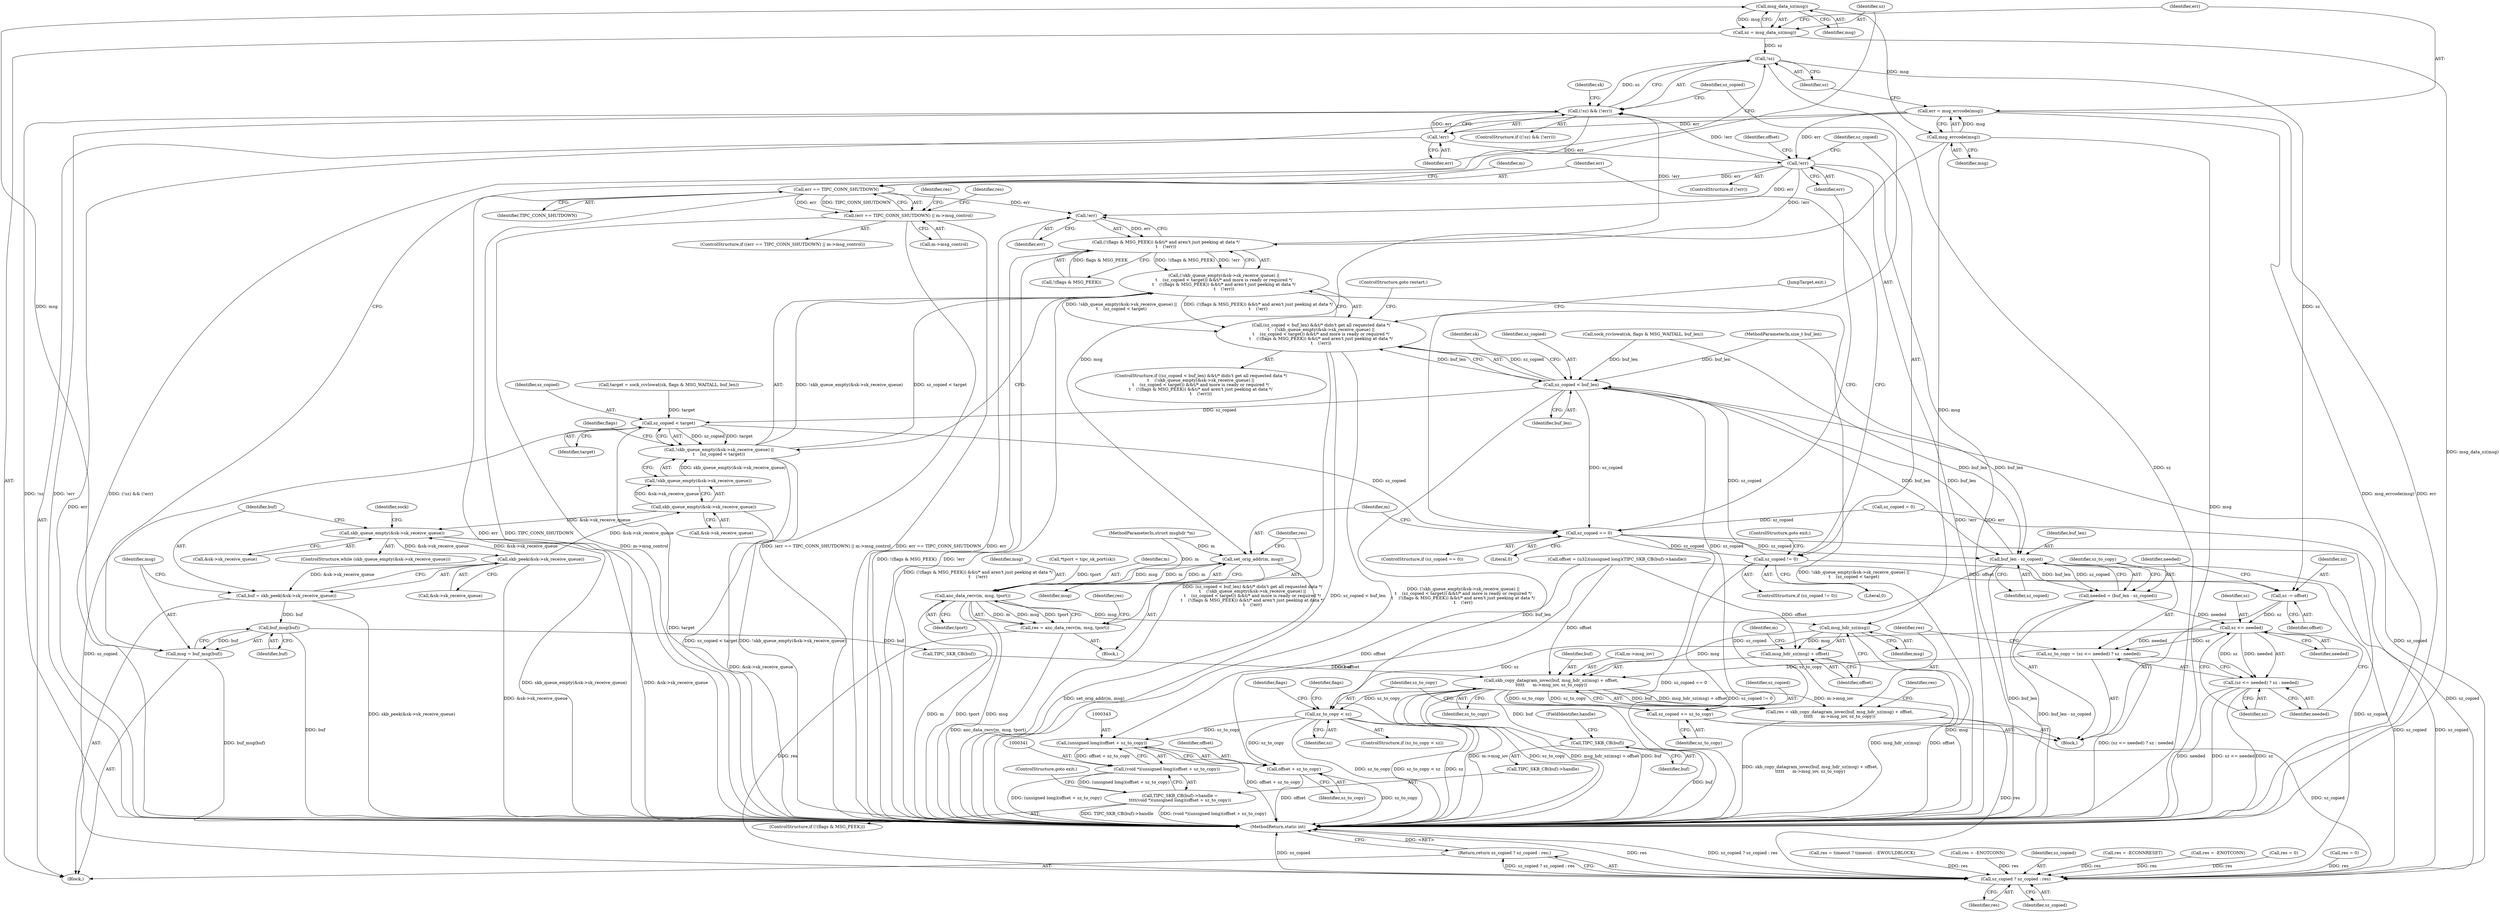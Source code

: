 digraph "0_linux_f3d3342602f8bcbf37d7c46641cb9bca7618eb1c_33@pointer" {
"1000243" [label="(Call,msg_data_sz(msg))"];
"1000237" [label="(Call,msg = buf_msg(buf))"];
"1000239" [label="(Call,buf_msg(buf))"];
"1000230" [label="(Call,buf = skb_peek(&sk->sk_receive_queue))"];
"1000232" [label="(Call,skb_peek(&sk->sk_receive_queue))"];
"1000186" [label="(Call,skb_queue_empty(&sk->sk_receive_queue))"];
"1000403" [label="(Call,skb_queue_empty(&sk->sk_receive_queue))"];
"1000241" [label="(Call,sz = msg_data_sz(msg))"];
"1000251" [label="(Call,!sz)"];
"1000250" [label="(Call,(!sz) && (!err))"];
"1000291" [label="(Call,sz -= offset)"];
"1000302" [label="(Call,sz <= needed)"];
"1000299" [label="(Call,sz_to_copy = (sz <= needed) ? sz : needed)"];
"1000309" [label="(Call,skb_copy_datagram_iovec(buf, msg_hdr_sz(msg) + offset,\n\t\t\t\t\t      m->msg_iov, sz_to_copy))"];
"1000307" [label="(Call,res = skb_copy_datagram_iovec(buf, msg_hdr_sz(msg) + offset,\n\t\t\t\t\t      m->msg_iov, sz_to_copy))"];
"1000423" [label="(Call,sz_copied ? sz_copied : res)"];
"1000422" [label="(Return,return sz_copied ? sz_copied : res;)"];
"1000322" [label="(Call,sz_copied += sz_to_copy)"];
"1000397" [label="(Call,sz_copied < buf_len)"];
"1000260" [label="(Call,sz_copied == 0)"];
"1000296" [label="(Call,buf_len - sz_copied)"];
"1000294" [label="(Call,needed = (buf_len - sz_copied))"];
"1000351" [label="(Call,sz_copied != 0)"];
"1000396" [label="(Call,(sz_copied < buf_len) &&\t/* didn't get all requested data */\n\t    (!skb_queue_empty(&sk->sk_receive_queue) ||\n\t    (sz_copied < target)) &&\t/* and more is ready or required */\n\t    (!(flags & MSG_PEEK)) &&\t/* and aren't just peeking at data */\n\t    (!err))"];
"1000408" [label="(Call,sz_copied < target)"];
"1000401" [label="(Call,!skb_queue_empty(&sk->sk_receive_queue) ||\n\t    (sz_copied < target))"];
"1000400" [label="(Call,(!skb_queue_empty(&sk->sk_receive_queue) ||\n\t    (sz_copied < target)) &&\t/* and more is ready or required */\n\t    (!(flags & MSG_PEEK)) &&\t/* and aren't just peeking at data */\n\t    (!err))"];
"1000326" [label="(Call,sz_to_copy < sz)"];
"1000342" [label="(Call,(unsigned long)(offset + sz_to_copy))"];
"1000340" [label="(Call,(void *)(unsigned long)(offset + sz_to_copy))"];
"1000335" [label="(Call,TIPC_SKB_CB(buf)->handle =\n\t\t\t\t(void *)(unsigned long)(offset + sz_to_copy))"];
"1000344" [label="(Call,offset + sz_to_copy)"];
"1000337" [label="(Call,TIPC_SKB_CB(buf))"];
"1000301" [label="(Call,(sz <= needed) ? sz : needed)"];
"1000247" [label="(Call,msg_errcode(msg))"];
"1000245" [label="(Call,err = msg_errcode(msg))"];
"1000253" [label="(Call,!err)"];
"1000277" [label="(Call,!err)"];
"1000357" [label="(Call,err == TIPC_CONN_SHUTDOWN)"];
"1000356" [label="(Call,(err == TIPC_CONN_SHUTDOWN) || m->msg_control)"];
"1000416" [label="(Call,!err)"];
"1000411" [label="(Call,(!(flags & MSG_PEEK)) &&\t/* and aren't just peeking at data */\n\t    (!err))"];
"1000264" [label="(Call,set_orig_addr(m, msg))"];
"1000269" [label="(Call,anc_data_recv(m, msg, tport))"];
"1000267" [label="(Call,res = anc_data_recv(m, msg, tport))"];
"1000312" [label="(Call,msg_hdr_sz(msg))"];
"1000311" [label="(Call,msg_hdr_sz(msg) + offset)"];
"1000325" [label="(ControlStructure,if (sz_to_copy < sz))"];
"1000411" [label="(Call,(!(flags & MSG_PEEK)) &&\t/* and aren't just peeking at data */\n\t    (!err))"];
"1000298" [label="(Identifier,sz_copied)"];
"1000239" [label="(Call,buf_msg(buf))"];
"1000303" [label="(Identifier,sz)"];
"1000340" [label="(Call,(void *)(unsigned long)(offset + sz_to_copy))"];
"1000309" [label="(Call,skb_copy_datagram_iovec(buf, msg_hdr_sz(msg) + offset,\n\t\t\t\t\t      m->msg_iov, sz_to_copy))"];
"1000116" [label="(MethodParameterIn,struct msghdr *m)"];
"1000368" [label="(Identifier,res)"];
"1000230" [label="(Call,buf = skb_peek(&sk->sk_receive_queue))"];
"1000272" [label="(Identifier,tport)"];
"1000322" [label="(Call,sz_copied += sz_to_copy)"];
"1000423" [label="(Call,sz_copied ? sz_copied : res)"];
"1000345" [label="(Identifier,offset)"];
"1000209" [label="(Call,res = timeout ? timeout : -EWOULDBLOCK)"];
"1000247" [label="(Call,msg_errcode(msg))"];
"1000320" [label="(Identifier,res)"];
"1000339" [label="(FieldIdentifier,handle)"];
"1000185" [label="(ControlStructure,while (skb_queue_empty(&sk->sk_receive_queue)))"];
"1000277" [label="(Call,!err)"];
"1000404" [label="(Call,&sk->sk_receive_queue)"];
"1000139" [label="(Call,sz_copied = 0)"];
"1000402" [label="(Call,!skb_queue_empty(&sk->sk_receive_queue))"];
"1000360" [label="(Call,m->msg_control)"];
"1000294" [label="(Call,needed = (buf_len - sz_copied))"];
"1000232" [label="(Call,skb_peek(&sk->sk_receive_queue))"];
"1000169" [label="(Call,target = sock_rcvlowat(sk, flags & MSG_WAITALL, buf_len))"];
"1000263" [label="(Block,)"];
"1000346" [label="(Identifier,sz_to_copy)"];
"1000338" [label="(Identifier,buf)"];
"1000260" [label="(Call,sz_copied == 0)"];
"1000315" [label="(Call,m->msg_iov)"];
"1000245" [label="(Call,err = msg_errcode(msg))"];
"1000396" [label="(Call,(sz_copied < buf_len) &&\t/* didn't get all requested data */\n\t    (!skb_queue_empty(&sk->sk_receive_queue) ||\n\t    (sz_copied < target)) &&\t/* and more is ready or required */\n\t    (!(flags & MSG_PEEK)) &&\t/* and aren't just peeking at data */\n\t    (!err))"];
"1000262" [label="(Literal,0)"];
"1000418" [label="(ControlStructure,goto restart;)"];
"1000127" [label="(Call,*tport = tipc_sk_port(sk))"];
"1000261" [label="(Identifier,sz_copied)"];
"1000296" [label="(Call,buf_len - sz_copied)"];
"1000307" [label="(Call,res = skb_copy_datagram_iovec(buf, msg_hdr_sz(msg) + offset,\n\t\t\t\t\t      m->msg_iov, sz_to_copy))"];
"1000295" [label="(Identifier,needed)"];
"1000281" [label="(Call,offset = (u32)(unsigned long)(TIPC_SKB_CB(buf)->handle))"];
"1000195" [label="(Identifier,sock)"];
"1000318" [label="(Identifier,sz_to_copy)"];
"1000164" [label="(Call,res = -ENOTCONN)"];
"1000403" [label="(Call,skb_queue_empty(&sk->sk_receive_queue))"];
"1000282" [label="(Identifier,offset)"];
"1000237" [label="(Call,msg = buf_msg(buf))"];
"1000354" [label="(ControlStructure,goto exit;)"];
"1000375" [label="(Identifier,flags)"];
"1000359" [label="(Identifier,TIPC_CONN_SHUTDOWN)"];
"1000251" [label="(Call,!sz)"];
"1000264" [label="(Call,set_orig_addr(m, msg))"];
"1000364" [label="(Identifier,res)"];
"1000242" [label="(Identifier,sz)"];
"1000171" [label="(Call,sock_rcvlowat(sk, flags & MSG_WAITALL, buf_len))"];
"1000351" [label="(Call,sz_copied != 0)"];
"1000249" [label="(ControlStructure,if ((!sz) && (!err)))"];
"1000330" [label="(ControlStructure,if (!(flags & MSG_PEEK)))"];
"1000288" [label="(Call,TIPC_SKB_CB(buf))"];
"1000278" [label="(Identifier,err)"];
"1000270" [label="(Identifier,m)"];
"1000344" [label="(Call,offset + sz_to_copy)"];
"1000347" [label="(ControlStructure,goto exit;)"];
"1000268" [label="(Identifier,res)"];
"1000117" [label="(MethodParameterIn,size_t buf_len)"];
"1000312" [label="(Call,msg_hdr_sz(msg))"];
"1000422" [label="(Return,return sz_copied ? sz_copied : res;)"];
"1000408" [label="(Call,sz_copied < target)"];
"1000252" [label="(Identifier,sz)"];
"1000316" [label="(Identifier,m)"];
"1000240" [label="(Identifier,buf)"];
"1000243" [label="(Call,msg_data_sz(msg))"];
"1000246" [label="(Identifier,err)"];
"1000311" [label="(Call,msg_hdr_sz(msg) + offset)"];
"1000314" [label="(Identifier,offset)"];
"1000326" [label="(Call,sz_to_copy < sz)"];
"1000248" [label="(Identifier,msg)"];
"1000297" [label="(Identifier,buf_len)"];
"1000414" [label="(Identifier,flags)"];
"1000305" [label="(Identifier,sz)"];
"1000231" [label="(Identifier,buf)"];
"1000361" [label="(Identifier,m)"];
"1000424" [label="(Identifier,sz_copied)"];
"1000327" [label="(Identifier,sz_to_copy)"];
"1000301" [label="(Call,(sz <= needed) ? sz : needed)"];
"1000302" [label="(Call,sz <= needed)"];
"1000426" [label="(Identifier,res)"];
"1000259" [label="(ControlStructure,if (sz_copied == 0))"];
"1000238" [label="(Identifier,msg)"];
"1000336" [label="(Call,TIPC_SKB_CB(buf)->handle)"];
"1000427" [label="(MethodReturn,static int)"];
"1000328" [label="(Identifier,sz)"];
"1000342" [label="(Call,(unsigned long)(offset + sz_to_copy))"];
"1000337" [label="(Call,TIPC_SKB_CB(buf))"];
"1000119" [label="(Block,)"];
"1000353" [label="(Literal,0)"];
"1000397" [label="(Call,sz_copied < buf_len)"];
"1000398" [label="(Identifier,sz_copied)"];
"1000352" [label="(Identifier,sz_copied)"];
"1000257" [label="(Identifier,sk)"];
"1000267" [label="(Call,res = anc_data_recv(m, msg, tport))"];
"1000299" [label="(Call,sz_to_copy = (sz <= needed) ? sz : needed)"];
"1000300" [label="(Identifier,sz_to_copy)"];
"1000406" [label="(Identifier,sk)"];
"1000323" [label="(Identifier,sz_copied)"];
"1000350" [label="(ControlStructure,if (sz_copied != 0))"];
"1000233" [label="(Call,&sk->sk_receive_queue)"];
"1000401" [label="(Call,!skb_queue_empty(&sk->sk_receive_queue) ||\n\t    (sz_copied < target))"];
"1000241" [label="(Call,sz = msg_data_sz(msg))"];
"1000271" [label="(Identifier,msg)"];
"1000410" [label="(Identifier,target)"];
"1000266" [label="(Identifier,msg)"];
"1000186" [label="(Call,skb_queue_empty(&sk->sk_receive_queue))"];
"1000292" [label="(Identifier,sz)"];
"1000333" [label="(Identifier,flags)"];
"1000279" [label="(Block,)"];
"1000355" [label="(ControlStructure,if ((err == TIPC_CONN_SHUTDOWN) || m->msg_control))"];
"1000274" [label="(Identifier,res)"];
"1000367" [label="(Call,res = -ECONNRESET)"];
"1000304" [label="(Identifier,needed)"];
"1000425" [label="(Identifier,sz_copied)"];
"1000199" [label="(Call,res = -ENOTCONN)"];
"1000358" [label="(Identifier,err)"];
"1000306" [label="(Identifier,needed)"];
"1000144" [label="(Call,res = 0)"];
"1000357" [label="(Call,err == TIPC_CONN_SHUTDOWN)"];
"1000399" [label="(Identifier,buf_len)"];
"1000356" [label="(Call,(err == TIPC_CONN_SHUTDOWN) || m->msg_control)"];
"1000417" [label="(Identifier,err)"];
"1000409" [label="(Identifier,sz_copied)"];
"1000187" [label="(Call,&sk->sk_receive_queue)"];
"1000276" [label="(ControlStructure,if (!err))"];
"1000313" [label="(Identifier,msg)"];
"1000310" [label="(Identifier,buf)"];
"1000293" [label="(Identifier,offset)"];
"1000416" [label="(Call,!err)"];
"1000291" [label="(Call,sz -= offset)"];
"1000244" [label="(Identifier,msg)"];
"1000419" [label="(JumpTarget,exit:)"];
"1000253" [label="(Call,!err)"];
"1000412" [label="(Call,!(flags & MSG_PEEK))"];
"1000363" [label="(Call,res = 0)"];
"1000395" [label="(ControlStructure,if ((sz_copied < buf_len) &&\t/* didn't get all requested data */\n\t    (!skb_queue_empty(&sk->sk_receive_queue) ||\n\t    (sz_copied < target)) &&\t/* and more is ready or required */\n\t    (!(flags & MSG_PEEK)) &&\t/* and aren't just peeking at data */\n\t    (!err)))"];
"1000250" [label="(Call,(!sz) && (!err))"];
"1000400" [label="(Call,(!skb_queue_empty(&sk->sk_receive_queue) ||\n\t    (sz_copied < target)) &&\t/* and more is ready or required */\n\t    (!(flags & MSG_PEEK)) &&\t/* and aren't just peeking at data */\n\t    (!err))"];
"1000269" [label="(Call,anc_data_recv(m, msg, tport))"];
"1000254" [label="(Identifier,err)"];
"1000265" [label="(Identifier,m)"];
"1000324" [label="(Identifier,sz_to_copy)"];
"1000308" [label="(Identifier,res)"];
"1000335" [label="(Call,TIPC_SKB_CB(buf)->handle =\n\t\t\t\t(void *)(unsigned long)(offset + sz_to_copy))"];
"1000243" -> "1000241"  [label="AST: "];
"1000243" -> "1000244"  [label="CFG: "];
"1000244" -> "1000243"  [label="AST: "];
"1000241" -> "1000243"  [label="CFG: "];
"1000243" -> "1000241"  [label="DDG: msg"];
"1000237" -> "1000243"  [label="DDG: msg"];
"1000243" -> "1000247"  [label="DDG: msg"];
"1000237" -> "1000119"  [label="AST: "];
"1000237" -> "1000239"  [label="CFG: "];
"1000238" -> "1000237"  [label="AST: "];
"1000239" -> "1000237"  [label="AST: "];
"1000242" -> "1000237"  [label="CFG: "];
"1000237" -> "1000427"  [label="DDG: buf_msg(buf)"];
"1000239" -> "1000237"  [label="DDG: buf"];
"1000239" -> "1000240"  [label="CFG: "];
"1000240" -> "1000239"  [label="AST: "];
"1000239" -> "1000427"  [label="DDG: buf"];
"1000230" -> "1000239"  [label="DDG: buf"];
"1000239" -> "1000288"  [label="DDG: buf"];
"1000230" -> "1000119"  [label="AST: "];
"1000230" -> "1000232"  [label="CFG: "];
"1000231" -> "1000230"  [label="AST: "];
"1000232" -> "1000230"  [label="AST: "];
"1000238" -> "1000230"  [label="CFG: "];
"1000230" -> "1000427"  [label="DDG: skb_peek(&sk->sk_receive_queue)"];
"1000232" -> "1000230"  [label="DDG: &sk->sk_receive_queue"];
"1000232" -> "1000233"  [label="CFG: "];
"1000233" -> "1000232"  [label="AST: "];
"1000232" -> "1000427"  [label="DDG: &sk->sk_receive_queue"];
"1000232" -> "1000186"  [label="DDG: &sk->sk_receive_queue"];
"1000186" -> "1000232"  [label="DDG: &sk->sk_receive_queue"];
"1000232" -> "1000403"  [label="DDG: &sk->sk_receive_queue"];
"1000186" -> "1000185"  [label="AST: "];
"1000186" -> "1000187"  [label="CFG: "];
"1000187" -> "1000186"  [label="AST: "];
"1000195" -> "1000186"  [label="CFG: "];
"1000231" -> "1000186"  [label="CFG: "];
"1000186" -> "1000427"  [label="DDG: skb_queue_empty(&sk->sk_receive_queue)"];
"1000186" -> "1000427"  [label="DDG: &sk->sk_receive_queue"];
"1000403" -> "1000186"  [label="DDG: &sk->sk_receive_queue"];
"1000403" -> "1000402"  [label="AST: "];
"1000403" -> "1000404"  [label="CFG: "];
"1000404" -> "1000403"  [label="AST: "];
"1000402" -> "1000403"  [label="CFG: "];
"1000403" -> "1000427"  [label="DDG: &sk->sk_receive_queue"];
"1000403" -> "1000402"  [label="DDG: &sk->sk_receive_queue"];
"1000241" -> "1000119"  [label="AST: "];
"1000242" -> "1000241"  [label="AST: "];
"1000246" -> "1000241"  [label="CFG: "];
"1000241" -> "1000427"  [label="DDG: msg_data_sz(msg)"];
"1000241" -> "1000251"  [label="DDG: sz"];
"1000251" -> "1000250"  [label="AST: "];
"1000251" -> "1000252"  [label="CFG: "];
"1000252" -> "1000251"  [label="AST: "];
"1000254" -> "1000251"  [label="CFG: "];
"1000250" -> "1000251"  [label="CFG: "];
"1000251" -> "1000427"  [label="DDG: sz"];
"1000251" -> "1000250"  [label="DDG: sz"];
"1000251" -> "1000291"  [label="DDG: sz"];
"1000250" -> "1000249"  [label="AST: "];
"1000250" -> "1000253"  [label="CFG: "];
"1000253" -> "1000250"  [label="AST: "];
"1000257" -> "1000250"  [label="CFG: "];
"1000261" -> "1000250"  [label="CFG: "];
"1000250" -> "1000427"  [label="DDG: !sz"];
"1000250" -> "1000427"  [label="DDG: !err"];
"1000250" -> "1000427"  [label="DDG: (!sz) && (!err)"];
"1000253" -> "1000250"  [label="DDG: err"];
"1000411" -> "1000250"  [label="DDG: !err"];
"1000277" -> "1000250"  [label="DDG: !err"];
"1000291" -> "1000279"  [label="AST: "];
"1000291" -> "1000293"  [label="CFG: "];
"1000292" -> "1000291"  [label="AST: "];
"1000293" -> "1000291"  [label="AST: "];
"1000295" -> "1000291"  [label="CFG: "];
"1000281" -> "1000291"  [label="DDG: offset"];
"1000291" -> "1000302"  [label="DDG: sz"];
"1000302" -> "1000301"  [label="AST: "];
"1000302" -> "1000304"  [label="CFG: "];
"1000303" -> "1000302"  [label="AST: "];
"1000304" -> "1000302"  [label="AST: "];
"1000305" -> "1000302"  [label="CFG: "];
"1000306" -> "1000302"  [label="CFG: "];
"1000302" -> "1000299"  [label="DDG: sz"];
"1000302" -> "1000299"  [label="DDG: needed"];
"1000294" -> "1000302"  [label="DDG: needed"];
"1000302" -> "1000301"  [label="DDG: sz"];
"1000302" -> "1000301"  [label="DDG: needed"];
"1000302" -> "1000326"  [label="DDG: sz"];
"1000299" -> "1000279"  [label="AST: "];
"1000299" -> "1000301"  [label="CFG: "];
"1000300" -> "1000299"  [label="AST: "];
"1000301" -> "1000299"  [label="AST: "];
"1000308" -> "1000299"  [label="CFG: "];
"1000299" -> "1000427"  [label="DDG: (sz <= needed) ? sz : needed"];
"1000299" -> "1000309"  [label="DDG: sz_to_copy"];
"1000309" -> "1000307"  [label="AST: "];
"1000309" -> "1000318"  [label="CFG: "];
"1000310" -> "1000309"  [label="AST: "];
"1000311" -> "1000309"  [label="AST: "];
"1000315" -> "1000309"  [label="AST: "];
"1000318" -> "1000309"  [label="AST: "];
"1000307" -> "1000309"  [label="CFG: "];
"1000309" -> "1000427"  [label="DDG: buf"];
"1000309" -> "1000427"  [label="DDG: m->msg_iov"];
"1000309" -> "1000427"  [label="DDG: sz_to_copy"];
"1000309" -> "1000427"  [label="DDG: msg_hdr_sz(msg) + offset"];
"1000309" -> "1000307"  [label="DDG: buf"];
"1000309" -> "1000307"  [label="DDG: msg_hdr_sz(msg) + offset"];
"1000309" -> "1000307"  [label="DDG: m->msg_iov"];
"1000309" -> "1000307"  [label="DDG: sz_to_copy"];
"1000288" -> "1000309"  [label="DDG: buf"];
"1000312" -> "1000309"  [label="DDG: msg"];
"1000281" -> "1000309"  [label="DDG: offset"];
"1000309" -> "1000322"  [label="DDG: sz_to_copy"];
"1000309" -> "1000326"  [label="DDG: sz_to_copy"];
"1000309" -> "1000337"  [label="DDG: buf"];
"1000307" -> "1000279"  [label="AST: "];
"1000308" -> "1000307"  [label="AST: "];
"1000320" -> "1000307"  [label="CFG: "];
"1000307" -> "1000427"  [label="DDG: skb_copy_datagram_iovec(buf, msg_hdr_sz(msg) + offset,\n\t\t\t\t\t      m->msg_iov, sz_to_copy)"];
"1000307" -> "1000423"  [label="DDG: res"];
"1000423" -> "1000422"  [label="AST: "];
"1000423" -> "1000425"  [label="CFG: "];
"1000423" -> "1000426"  [label="CFG: "];
"1000424" -> "1000423"  [label="AST: "];
"1000425" -> "1000423"  [label="AST: "];
"1000426" -> "1000423"  [label="AST: "];
"1000422" -> "1000423"  [label="CFG: "];
"1000423" -> "1000427"  [label="DDG: res"];
"1000423" -> "1000427"  [label="DDG: sz_copied ? sz_copied : res"];
"1000423" -> "1000427"  [label="DDG: sz_copied"];
"1000423" -> "1000422"  [label="DDG: sz_copied ? sz_copied : res"];
"1000296" -> "1000423"  [label="DDG: sz_copied"];
"1000397" -> "1000423"  [label="DDG: sz_copied"];
"1000408" -> "1000423"  [label="DDG: sz_copied"];
"1000139" -> "1000423"  [label="DDG: sz_copied"];
"1000260" -> "1000423"  [label="DDG: sz_copied"];
"1000322" -> "1000423"  [label="DDG: sz_copied"];
"1000351" -> "1000423"  [label="DDG: sz_copied"];
"1000209" -> "1000423"  [label="DDG: res"];
"1000367" -> "1000423"  [label="DDG: res"];
"1000267" -> "1000423"  [label="DDG: res"];
"1000144" -> "1000423"  [label="DDG: res"];
"1000164" -> "1000423"  [label="DDG: res"];
"1000199" -> "1000423"  [label="DDG: res"];
"1000363" -> "1000423"  [label="DDG: res"];
"1000422" -> "1000119"  [label="AST: "];
"1000427" -> "1000422"  [label="CFG: "];
"1000422" -> "1000427"  [label="DDG: <RET>"];
"1000322" -> "1000279"  [label="AST: "];
"1000322" -> "1000324"  [label="CFG: "];
"1000323" -> "1000322"  [label="AST: "];
"1000324" -> "1000322"  [label="AST: "];
"1000327" -> "1000322"  [label="CFG: "];
"1000296" -> "1000322"  [label="DDG: sz_copied"];
"1000322" -> "1000397"  [label="DDG: sz_copied"];
"1000397" -> "1000396"  [label="AST: "];
"1000397" -> "1000399"  [label="CFG: "];
"1000398" -> "1000397"  [label="AST: "];
"1000399" -> "1000397"  [label="AST: "];
"1000406" -> "1000397"  [label="CFG: "];
"1000396" -> "1000397"  [label="CFG: "];
"1000397" -> "1000427"  [label="DDG: buf_len"];
"1000397" -> "1000260"  [label="DDG: sz_copied"];
"1000397" -> "1000296"  [label="DDG: buf_len"];
"1000397" -> "1000396"  [label="DDG: sz_copied"];
"1000397" -> "1000396"  [label="DDG: buf_len"];
"1000351" -> "1000397"  [label="DDG: sz_copied"];
"1000171" -> "1000397"  [label="DDG: buf_len"];
"1000296" -> "1000397"  [label="DDG: buf_len"];
"1000117" -> "1000397"  [label="DDG: buf_len"];
"1000397" -> "1000408"  [label="DDG: sz_copied"];
"1000260" -> "1000259"  [label="AST: "];
"1000260" -> "1000262"  [label="CFG: "];
"1000261" -> "1000260"  [label="AST: "];
"1000262" -> "1000260"  [label="AST: "];
"1000265" -> "1000260"  [label="CFG: "];
"1000278" -> "1000260"  [label="CFG: "];
"1000260" -> "1000427"  [label="DDG: sz_copied == 0"];
"1000408" -> "1000260"  [label="DDG: sz_copied"];
"1000139" -> "1000260"  [label="DDG: sz_copied"];
"1000260" -> "1000296"  [label="DDG: sz_copied"];
"1000260" -> "1000351"  [label="DDG: sz_copied"];
"1000296" -> "1000294"  [label="AST: "];
"1000296" -> "1000298"  [label="CFG: "];
"1000297" -> "1000296"  [label="AST: "];
"1000298" -> "1000296"  [label="AST: "];
"1000294" -> "1000296"  [label="CFG: "];
"1000296" -> "1000427"  [label="DDG: buf_len"];
"1000296" -> "1000294"  [label="DDG: buf_len"];
"1000296" -> "1000294"  [label="DDG: sz_copied"];
"1000171" -> "1000296"  [label="DDG: buf_len"];
"1000117" -> "1000296"  [label="DDG: buf_len"];
"1000294" -> "1000279"  [label="AST: "];
"1000295" -> "1000294"  [label="AST: "];
"1000300" -> "1000294"  [label="CFG: "];
"1000294" -> "1000427"  [label="DDG: buf_len - sz_copied"];
"1000351" -> "1000350"  [label="AST: "];
"1000351" -> "1000353"  [label="CFG: "];
"1000352" -> "1000351"  [label="AST: "];
"1000353" -> "1000351"  [label="AST: "];
"1000354" -> "1000351"  [label="CFG: "];
"1000358" -> "1000351"  [label="CFG: "];
"1000351" -> "1000427"  [label="DDG: sz_copied != 0"];
"1000396" -> "1000395"  [label="AST: "];
"1000396" -> "1000400"  [label="CFG: "];
"1000400" -> "1000396"  [label="AST: "];
"1000418" -> "1000396"  [label="CFG: "];
"1000419" -> "1000396"  [label="CFG: "];
"1000396" -> "1000427"  [label="DDG: (sz_copied < buf_len) &&\t/* didn't get all requested data */\n\t    (!skb_queue_empty(&sk->sk_receive_queue) ||\n\t    (sz_copied < target)) &&\t/* and more is ready or required */\n\t    (!(flags & MSG_PEEK)) &&\t/* and aren't just peeking at data */\n\t    (!err)"];
"1000396" -> "1000427"  [label="DDG: sz_copied < buf_len"];
"1000396" -> "1000427"  [label="DDG: (!skb_queue_empty(&sk->sk_receive_queue) ||\n\t    (sz_copied < target)) &&\t/* and more is ready or required */\n\t    (!(flags & MSG_PEEK)) &&\t/* and aren't just peeking at data */\n\t    (!err)"];
"1000400" -> "1000396"  [label="DDG: !skb_queue_empty(&sk->sk_receive_queue) ||\n\t    (sz_copied < target)"];
"1000400" -> "1000396"  [label="DDG: (!(flags & MSG_PEEK)) &&\t/* and aren't just peeking at data */\n\t    (!err)"];
"1000408" -> "1000401"  [label="AST: "];
"1000408" -> "1000410"  [label="CFG: "];
"1000409" -> "1000408"  [label="AST: "];
"1000410" -> "1000408"  [label="AST: "];
"1000401" -> "1000408"  [label="CFG: "];
"1000408" -> "1000427"  [label="DDG: target"];
"1000408" -> "1000401"  [label="DDG: sz_copied"];
"1000408" -> "1000401"  [label="DDG: target"];
"1000169" -> "1000408"  [label="DDG: target"];
"1000401" -> "1000400"  [label="AST: "];
"1000401" -> "1000402"  [label="CFG: "];
"1000402" -> "1000401"  [label="AST: "];
"1000414" -> "1000401"  [label="CFG: "];
"1000400" -> "1000401"  [label="CFG: "];
"1000401" -> "1000427"  [label="DDG: !skb_queue_empty(&sk->sk_receive_queue)"];
"1000401" -> "1000427"  [label="DDG: sz_copied < target"];
"1000401" -> "1000400"  [label="DDG: !skb_queue_empty(&sk->sk_receive_queue)"];
"1000401" -> "1000400"  [label="DDG: sz_copied < target"];
"1000402" -> "1000401"  [label="DDG: skb_queue_empty(&sk->sk_receive_queue)"];
"1000400" -> "1000411"  [label="CFG: "];
"1000411" -> "1000400"  [label="AST: "];
"1000400" -> "1000427"  [label="DDG: (!(flags & MSG_PEEK)) &&\t/* and aren't just peeking at data */\n\t    (!err)"];
"1000400" -> "1000427"  [label="DDG: !skb_queue_empty(&sk->sk_receive_queue) ||\n\t    (sz_copied < target)"];
"1000411" -> "1000400"  [label="DDG: !(flags & MSG_PEEK)"];
"1000411" -> "1000400"  [label="DDG: !err"];
"1000326" -> "1000325"  [label="AST: "];
"1000326" -> "1000328"  [label="CFG: "];
"1000327" -> "1000326"  [label="AST: "];
"1000328" -> "1000326"  [label="AST: "];
"1000333" -> "1000326"  [label="CFG: "];
"1000375" -> "1000326"  [label="CFG: "];
"1000326" -> "1000427"  [label="DDG: sz_to_copy < sz"];
"1000326" -> "1000427"  [label="DDG: sz"];
"1000326" -> "1000427"  [label="DDG: sz_to_copy"];
"1000326" -> "1000342"  [label="DDG: sz_to_copy"];
"1000326" -> "1000344"  [label="DDG: sz_to_copy"];
"1000342" -> "1000340"  [label="AST: "];
"1000342" -> "1000344"  [label="CFG: "];
"1000343" -> "1000342"  [label="AST: "];
"1000344" -> "1000342"  [label="AST: "];
"1000340" -> "1000342"  [label="CFG: "];
"1000342" -> "1000427"  [label="DDG: offset + sz_to_copy"];
"1000342" -> "1000340"  [label="DDG: offset + sz_to_copy"];
"1000281" -> "1000342"  [label="DDG: offset"];
"1000340" -> "1000335"  [label="AST: "];
"1000341" -> "1000340"  [label="AST: "];
"1000335" -> "1000340"  [label="CFG: "];
"1000340" -> "1000427"  [label="DDG: (unsigned long)(offset + sz_to_copy)"];
"1000340" -> "1000335"  [label="DDG: (unsigned long)(offset + sz_to_copy)"];
"1000335" -> "1000330"  [label="AST: "];
"1000336" -> "1000335"  [label="AST: "];
"1000347" -> "1000335"  [label="CFG: "];
"1000335" -> "1000427"  [label="DDG: TIPC_SKB_CB(buf)->handle"];
"1000335" -> "1000427"  [label="DDG: (void *)(unsigned long)(offset + sz_to_copy)"];
"1000344" -> "1000346"  [label="CFG: "];
"1000345" -> "1000344"  [label="AST: "];
"1000346" -> "1000344"  [label="AST: "];
"1000344" -> "1000427"  [label="DDG: sz_to_copy"];
"1000344" -> "1000427"  [label="DDG: offset"];
"1000281" -> "1000344"  [label="DDG: offset"];
"1000337" -> "1000336"  [label="AST: "];
"1000337" -> "1000338"  [label="CFG: "];
"1000338" -> "1000337"  [label="AST: "];
"1000339" -> "1000337"  [label="CFG: "];
"1000337" -> "1000427"  [label="DDG: buf"];
"1000301" -> "1000305"  [label="CFG: "];
"1000301" -> "1000306"  [label="CFG: "];
"1000305" -> "1000301"  [label="AST: "];
"1000306" -> "1000301"  [label="AST: "];
"1000301" -> "1000427"  [label="DDG: sz"];
"1000301" -> "1000427"  [label="DDG: needed"];
"1000301" -> "1000427"  [label="DDG: sz <= needed"];
"1000247" -> "1000245"  [label="AST: "];
"1000247" -> "1000248"  [label="CFG: "];
"1000248" -> "1000247"  [label="AST: "];
"1000245" -> "1000247"  [label="CFG: "];
"1000247" -> "1000427"  [label="DDG: msg"];
"1000247" -> "1000245"  [label="DDG: msg"];
"1000247" -> "1000264"  [label="DDG: msg"];
"1000247" -> "1000312"  [label="DDG: msg"];
"1000245" -> "1000119"  [label="AST: "];
"1000246" -> "1000245"  [label="AST: "];
"1000252" -> "1000245"  [label="CFG: "];
"1000245" -> "1000427"  [label="DDG: err"];
"1000245" -> "1000427"  [label="DDG: msg_errcode(msg)"];
"1000245" -> "1000253"  [label="DDG: err"];
"1000245" -> "1000277"  [label="DDG: err"];
"1000253" -> "1000254"  [label="CFG: "];
"1000254" -> "1000253"  [label="AST: "];
"1000253" -> "1000427"  [label="DDG: err"];
"1000253" -> "1000277"  [label="DDG: err"];
"1000277" -> "1000276"  [label="AST: "];
"1000277" -> "1000278"  [label="CFG: "];
"1000278" -> "1000277"  [label="AST: "];
"1000282" -> "1000277"  [label="CFG: "];
"1000352" -> "1000277"  [label="CFG: "];
"1000277" -> "1000427"  [label="DDG: err"];
"1000277" -> "1000427"  [label="DDG: !err"];
"1000277" -> "1000357"  [label="DDG: err"];
"1000277" -> "1000411"  [label="DDG: !err"];
"1000277" -> "1000416"  [label="DDG: err"];
"1000357" -> "1000356"  [label="AST: "];
"1000357" -> "1000359"  [label="CFG: "];
"1000358" -> "1000357"  [label="AST: "];
"1000359" -> "1000357"  [label="AST: "];
"1000361" -> "1000357"  [label="CFG: "];
"1000356" -> "1000357"  [label="CFG: "];
"1000357" -> "1000427"  [label="DDG: err"];
"1000357" -> "1000427"  [label="DDG: TIPC_CONN_SHUTDOWN"];
"1000357" -> "1000356"  [label="DDG: err"];
"1000357" -> "1000356"  [label="DDG: TIPC_CONN_SHUTDOWN"];
"1000357" -> "1000416"  [label="DDG: err"];
"1000356" -> "1000355"  [label="AST: "];
"1000356" -> "1000360"  [label="CFG: "];
"1000360" -> "1000356"  [label="AST: "];
"1000364" -> "1000356"  [label="CFG: "];
"1000368" -> "1000356"  [label="CFG: "];
"1000356" -> "1000427"  [label="DDG: (err == TIPC_CONN_SHUTDOWN) || m->msg_control"];
"1000356" -> "1000427"  [label="DDG: err == TIPC_CONN_SHUTDOWN"];
"1000356" -> "1000427"  [label="DDG: m->msg_control"];
"1000416" -> "1000411"  [label="AST: "];
"1000416" -> "1000417"  [label="CFG: "];
"1000417" -> "1000416"  [label="AST: "];
"1000411" -> "1000416"  [label="CFG: "];
"1000416" -> "1000427"  [label="DDG: err"];
"1000416" -> "1000411"  [label="DDG: err"];
"1000411" -> "1000412"  [label="CFG: "];
"1000412" -> "1000411"  [label="AST: "];
"1000411" -> "1000427"  [label="DDG: !(flags & MSG_PEEK)"];
"1000411" -> "1000427"  [label="DDG: !err"];
"1000412" -> "1000411"  [label="DDG: flags & MSG_PEEK"];
"1000264" -> "1000263"  [label="AST: "];
"1000264" -> "1000266"  [label="CFG: "];
"1000265" -> "1000264"  [label="AST: "];
"1000266" -> "1000264"  [label="AST: "];
"1000268" -> "1000264"  [label="CFG: "];
"1000264" -> "1000427"  [label="DDG: set_orig_addr(m, msg)"];
"1000269" -> "1000264"  [label="DDG: m"];
"1000116" -> "1000264"  [label="DDG: m"];
"1000264" -> "1000269"  [label="DDG: m"];
"1000264" -> "1000269"  [label="DDG: msg"];
"1000269" -> "1000267"  [label="AST: "];
"1000269" -> "1000272"  [label="CFG: "];
"1000270" -> "1000269"  [label="AST: "];
"1000271" -> "1000269"  [label="AST: "];
"1000272" -> "1000269"  [label="AST: "];
"1000267" -> "1000269"  [label="CFG: "];
"1000269" -> "1000427"  [label="DDG: m"];
"1000269" -> "1000427"  [label="DDG: tport"];
"1000269" -> "1000427"  [label="DDG: msg"];
"1000269" -> "1000267"  [label="DDG: m"];
"1000269" -> "1000267"  [label="DDG: msg"];
"1000269" -> "1000267"  [label="DDG: tport"];
"1000116" -> "1000269"  [label="DDG: m"];
"1000127" -> "1000269"  [label="DDG: tport"];
"1000269" -> "1000312"  [label="DDG: msg"];
"1000267" -> "1000263"  [label="AST: "];
"1000268" -> "1000267"  [label="AST: "];
"1000274" -> "1000267"  [label="CFG: "];
"1000267" -> "1000427"  [label="DDG: anc_data_recv(m, msg, tport)"];
"1000312" -> "1000311"  [label="AST: "];
"1000312" -> "1000313"  [label="CFG: "];
"1000313" -> "1000312"  [label="AST: "];
"1000314" -> "1000312"  [label="CFG: "];
"1000312" -> "1000427"  [label="DDG: msg"];
"1000312" -> "1000311"  [label="DDG: msg"];
"1000311" -> "1000314"  [label="CFG: "];
"1000314" -> "1000311"  [label="AST: "];
"1000316" -> "1000311"  [label="CFG: "];
"1000311" -> "1000427"  [label="DDG: msg_hdr_sz(msg)"];
"1000311" -> "1000427"  [label="DDG: offset"];
"1000281" -> "1000311"  [label="DDG: offset"];
}

